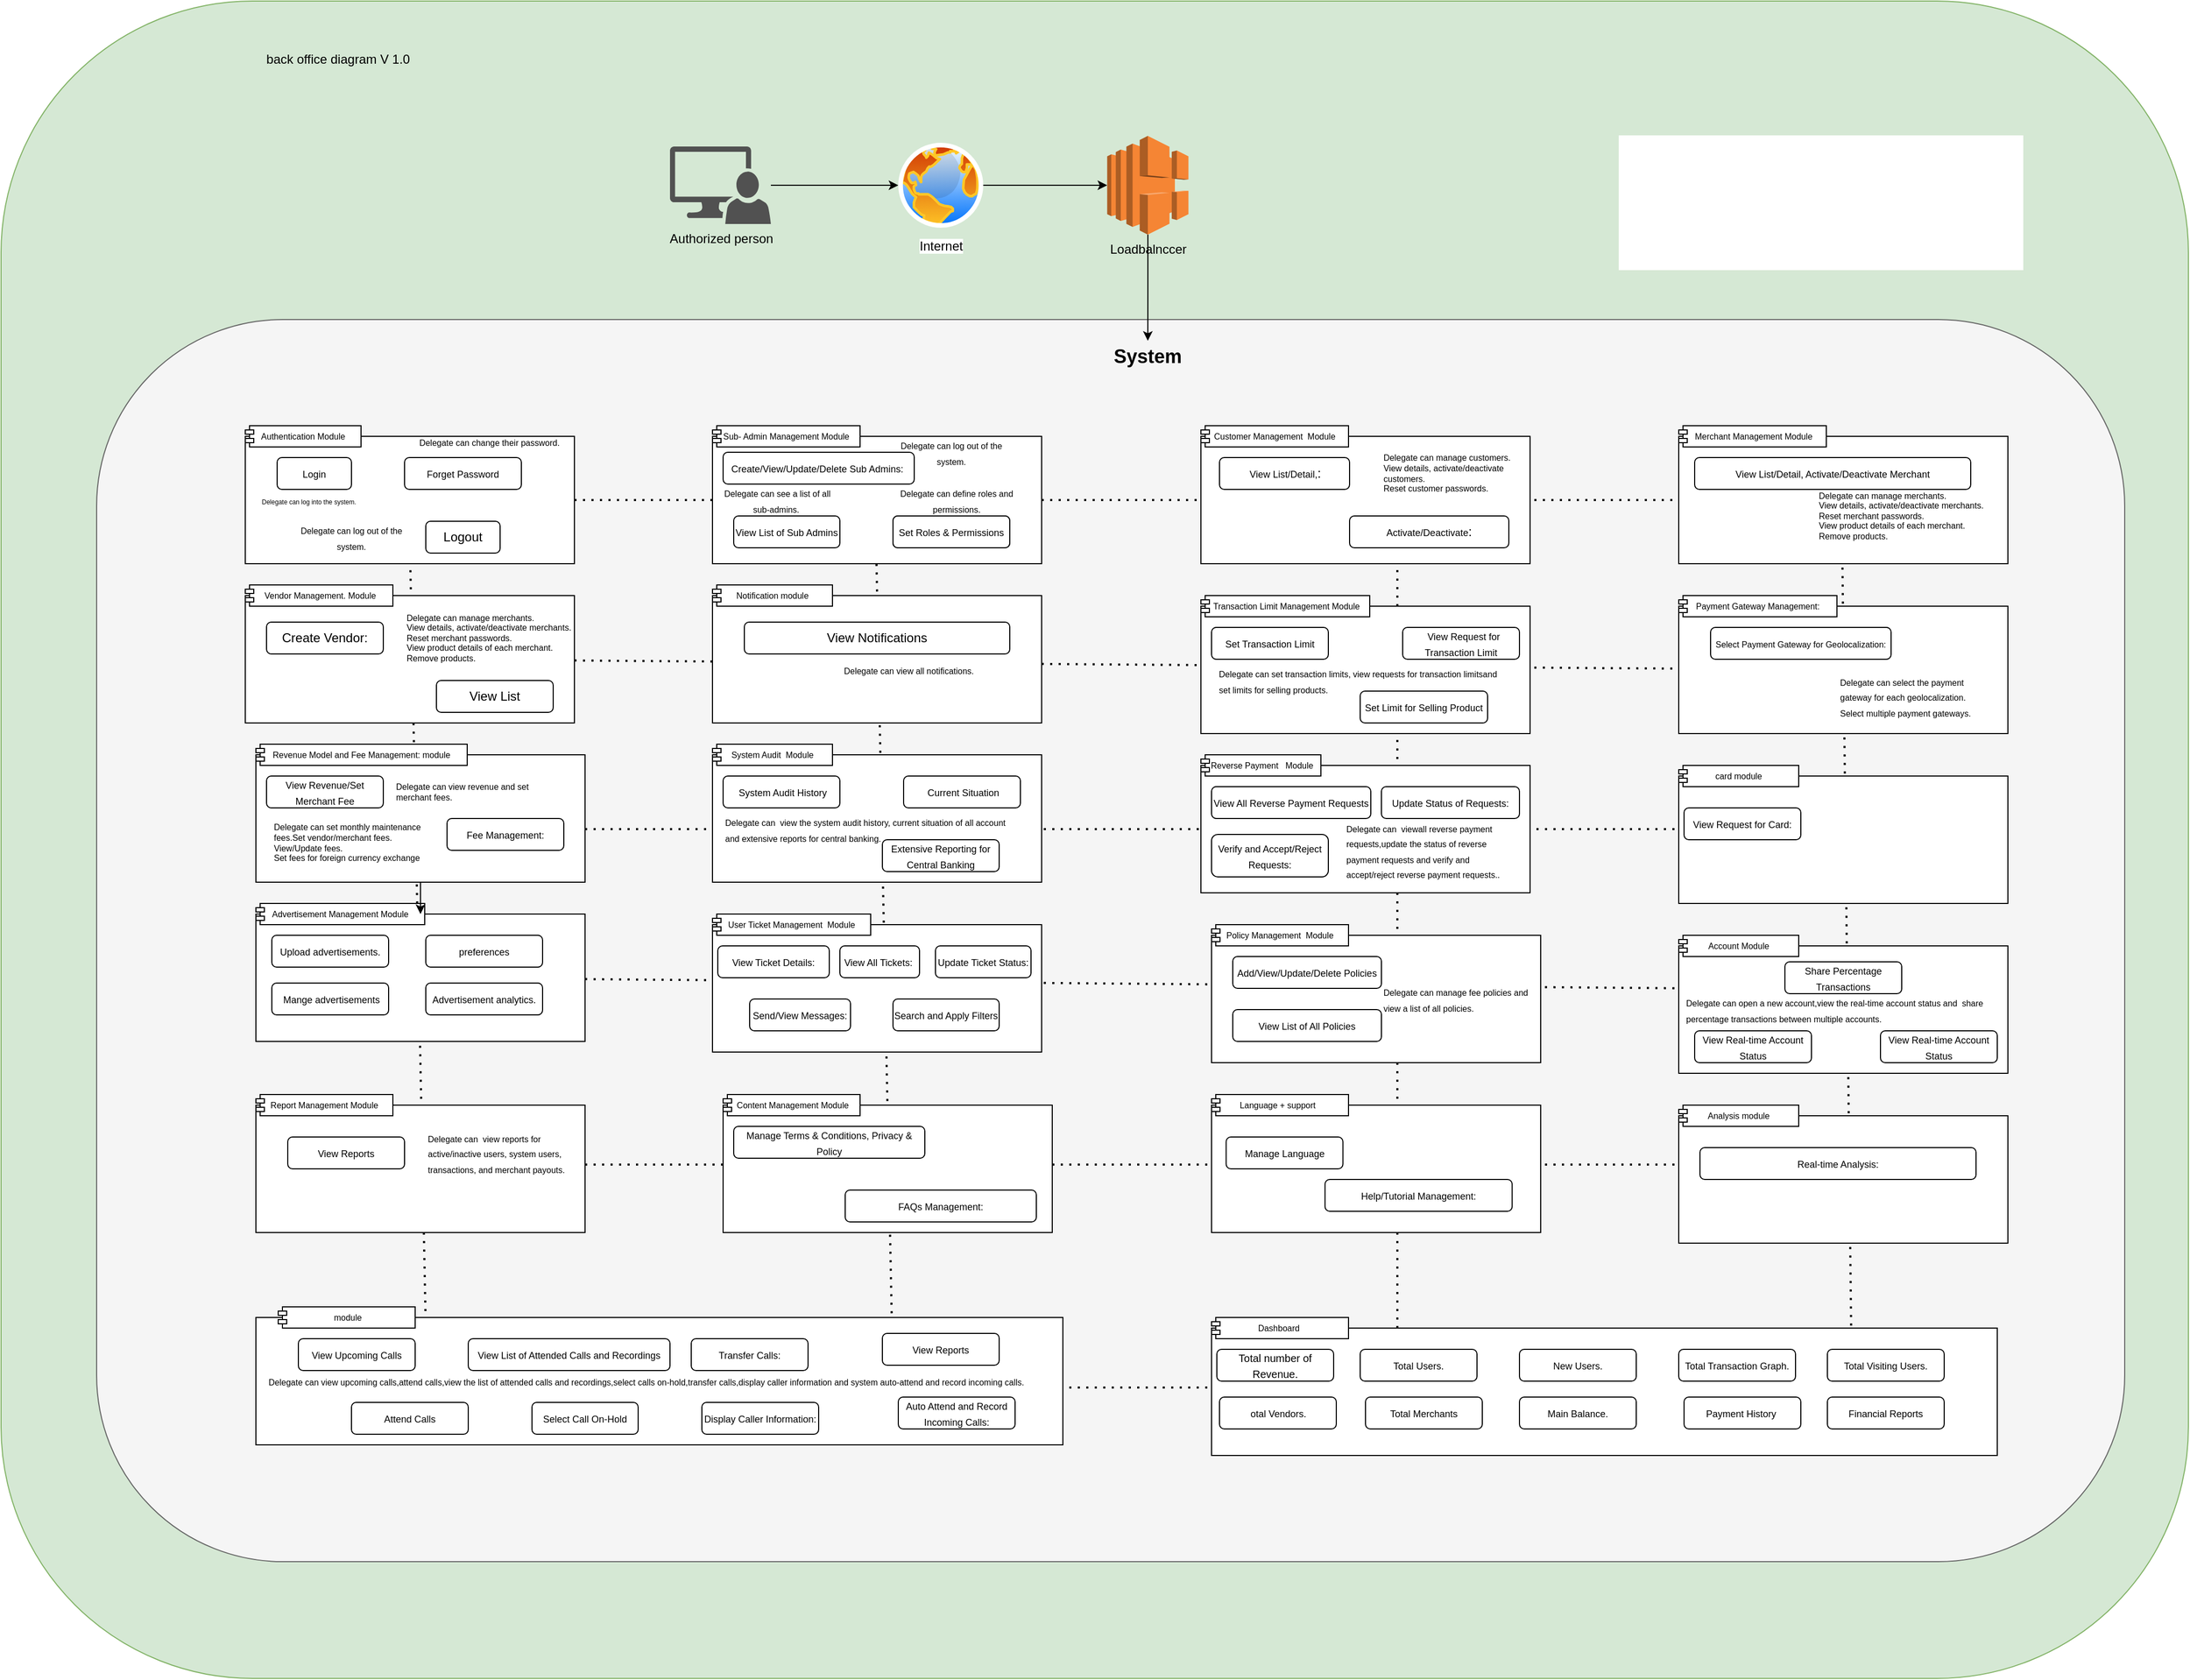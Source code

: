 <mxfile version="22.1.0" type="github">
  <diagram name="Page-1" id="IxKBDn9ICpdm7T-o7WNG">
    <mxGraphModel dx="1592" dy="2080" grid="1" gridSize="10" guides="1" tooltips="1" connect="1" arrows="1" fold="1" page="1" pageScale="1" pageWidth="850" pageHeight="1100" math="0" shadow="0">
      <root>
        <mxCell id="0" />
        <mxCell id="1" parent="0" />
        <mxCell id="j8L632Rrw3CPoIvZLZqo-275" value="&lt;meta charset=&quot;utf-8&quot;&gt;&lt;span style=&quot;color: rgb(63, 67, 80); font-family: Lato; font-size: 15px; font-style: normal; font-variant-ligatures: normal; font-variant-caps: normal; font-weight: 500; letter-spacing: normal; orphans: 2; text-align: left; text-indent: 0px; text-transform: none; widows: 2; word-spacing: 0px; -webkit-text-stroke-width: 0px; background-color: rgba(63, 67, 80, 0.04); text-decoration-thickness: initial; text-decoration-style: initial; text-decoration-color: initial; float: none; display: inline !important;&quot;&gt;back office diagram?&lt;/span&gt;" style="rounded=1;whiteSpace=wrap;html=1;fillColor=#d5e8d4;strokeColor=#82b366;" vertex="1" parent="1">
          <mxGeometry x="10" y="-160" width="2060" height="1580" as="geometry" />
        </mxCell>
        <mxCell id="j8L632Rrw3CPoIvZLZqo-44" value="" style="html=1;dropTarget=0;whiteSpace=wrap;" vertex="1" parent="1">
          <mxGeometry x="180" y="250" width="310" height="120" as="geometry" />
        </mxCell>
        <mxCell id="j8L632Rrw3CPoIvZLZqo-45" value="jberb" style="shape=module;jettyWidth=8;jettyHeight=4;fontSize=8;" vertex="1" parent="j8L632Rrw3CPoIvZLZqo-44">
          <mxGeometry x="1" width="113" height="20" relative="1" as="geometry">
            <mxPoint x="-310" y="-10" as="offset" />
          </mxGeometry>
        </mxCell>
        <mxCell id="j8L632Rrw3CPoIvZLZqo-49" value="" style="rounded=1;whiteSpace=wrap;html=1;fillColor=#f5f5f5;fontColor=#333333;strokeColor=#666666;" vertex="1" parent="1">
          <mxGeometry x="100" y="140" width="1910" height="1170" as="geometry" />
        </mxCell>
        <mxCell id="j8L632Rrw3CPoIvZLZqo-98" value="&lt;font style=&quot;font-size: 18px;&quot;&gt;&lt;b&gt;System&lt;/b&gt;&lt;/font&gt;" style="text;html=1;strokeColor=none;fillColor=none;align=center;verticalAlign=middle;whiteSpace=wrap;rounded=0;" vertex="1" parent="1">
          <mxGeometry x="1060" y="160" width="60" height="30" as="geometry" />
        </mxCell>
        <mxCell id="j8L632Rrw3CPoIvZLZqo-106" value="" style="endArrow=none;dashed=1;html=1;dashPattern=1 3;strokeWidth=2;rounded=0;" edge="1" parent="1" source="j8L632Rrw3CPoIvZLZqo-64" target="j8L632Rrw3CPoIvZLZqo-90">
          <mxGeometry width="50" height="50" relative="1" as="geometry">
            <mxPoint x="1170" y="790" as="sourcePoint" />
            <mxPoint x="1220" y="740" as="targetPoint" />
          </mxGeometry>
        </mxCell>
        <mxCell id="j8L632Rrw3CPoIvZLZqo-108" value="" style="endArrow=none;dashed=1;html=1;dashPattern=1 3;strokeWidth=2;rounded=0;" edge="1" parent="1" source="j8L632Rrw3CPoIvZLZqo-50" target="j8L632Rrw3CPoIvZLZqo-80">
          <mxGeometry width="50" height="50" relative="1" as="geometry">
            <mxPoint x="1170" y="790" as="sourcePoint" />
            <mxPoint x="1220" y="740" as="targetPoint" />
          </mxGeometry>
        </mxCell>
        <mxCell id="j8L632Rrw3CPoIvZLZqo-80" value="" style="html=1;dropTarget=0;whiteSpace=wrap;" vertex="1" parent="1">
          <mxGeometry x="1590" y="250" width="310" height="120" as="geometry" />
        </mxCell>
        <mxCell id="j8L632Rrw3CPoIvZLZqo-81" value=" Merchant Management Module" style="shape=module;jettyWidth=8;jettyHeight=4;fontSize=8;" vertex="1" parent="j8L632Rrw3CPoIvZLZqo-80">
          <mxGeometry x="1" width="139" height="20" relative="1" as="geometry">
            <mxPoint x="-310" y="-10" as="offset" />
          </mxGeometry>
        </mxCell>
        <mxCell id="j8L632Rrw3CPoIvZLZqo-109" value="" style="endArrow=none;dashed=1;html=1;dashPattern=1 3;strokeWidth=2;rounded=0;" edge="1" parent="1">
          <mxGeometry width="50" height="50" relative="1" as="geometry">
            <mxPoint x="410" y="1090" as="sourcePoint" />
            <mxPoint x="395" y="350" as="targetPoint" />
          </mxGeometry>
        </mxCell>
        <mxCell id="j8L632Rrw3CPoIvZLZqo-50" value="" style="html=1;dropTarget=0;whiteSpace=wrap;" vertex="1" parent="1">
          <mxGeometry x="240" y="250" width="310" height="120" as="geometry" />
        </mxCell>
        <mxCell id="j8L632Rrw3CPoIvZLZqo-51" value="Authentication Module" style="shape=module;jettyWidth=8;jettyHeight=4;fontSize=8;fontStyle=0" vertex="1" parent="j8L632Rrw3CPoIvZLZqo-50">
          <mxGeometry x="1" width="109" height="20" relative="1" as="geometry">
            <mxPoint x="-310" y="-10" as="offset" />
          </mxGeometry>
        </mxCell>
        <mxCell id="j8L632Rrw3CPoIvZLZqo-64" value="" style="html=1;dropTarget=0;whiteSpace=wrap;" vertex="1" parent="1">
          <mxGeometry x="240" y="400" width="310" height="120" as="geometry" />
        </mxCell>
        <mxCell id="j8L632Rrw3CPoIvZLZqo-65" value=" Vendor Management. Module" style="shape=module;jettyWidth=8;jettyHeight=4;fontSize=8;" vertex="1" parent="j8L632Rrw3CPoIvZLZqo-64">
          <mxGeometry x="1" width="139" height="20" relative="1" as="geometry">
            <mxPoint x="-310" y="-10" as="offset" />
          </mxGeometry>
        </mxCell>
        <mxCell id="j8L632Rrw3CPoIvZLZqo-68" value="" style="html=1;dropTarget=0;whiteSpace=wrap;" vertex="1" parent="1">
          <mxGeometry x="250" y="700" width="310" height="120" as="geometry" />
        </mxCell>
        <mxCell id="j8L632Rrw3CPoIvZLZqo-69" value="Advertisement Management Module" style="shape=module;jettyWidth=8;jettyHeight=4;fontSize=8;" vertex="1" parent="j8L632Rrw3CPoIvZLZqo-68">
          <mxGeometry x="1" width="159" height="20" relative="1" as="geometry">
            <mxPoint x="-310" y="-10" as="offset" />
          </mxGeometry>
        </mxCell>
        <mxCell id="j8L632Rrw3CPoIvZLZqo-110" value="" style="endArrow=none;dashed=1;html=1;dashPattern=1 3;strokeWidth=2;rounded=0;" edge="1" parent="1">
          <mxGeometry width="50" height="50" relative="1" as="geometry">
            <mxPoint x="560" y="936" as="sourcePoint" />
            <mxPoint x="1600" y="936" as="targetPoint" />
          </mxGeometry>
        </mxCell>
        <mxCell id="j8L632Rrw3CPoIvZLZqo-111" value="" style="endArrow=none;dashed=1;html=1;dashPattern=1 3;strokeWidth=2;rounded=0;" edge="1" parent="1">
          <mxGeometry width="50" height="50" relative="1" as="geometry">
            <mxPoint x="560" y="620" as="sourcePoint" />
            <mxPoint x="1600" y="620" as="targetPoint" />
          </mxGeometry>
        </mxCell>
        <mxCell id="j8L632Rrw3CPoIvZLZqo-112" value="" style="endArrow=none;dashed=1;html=1;dashPattern=1 3;strokeWidth=2;rounded=0;" edge="1" parent="1" source="j8L632Rrw3CPoIvZLZqo-68">
          <mxGeometry width="50" height="50" relative="1" as="geometry">
            <mxPoint x="1110" y="940" as="sourcePoint" />
            <mxPoint x="1600" y="770" as="targetPoint" />
          </mxGeometry>
        </mxCell>
        <mxCell id="j8L632Rrw3CPoIvZLZqo-115" value="" style="endArrow=none;dashed=1;html=1;dashPattern=1 3;strokeWidth=2;rounded=0;exitX=0.484;exitY=0.417;exitDx=0;exitDy=0;exitPerimeter=0;" edge="1" parent="1">
          <mxGeometry width="50" height="50" relative="1" as="geometry">
            <mxPoint x="850.04" y="1140.04" as="sourcePoint" />
            <mxPoint x="834.17" y="355" as="targetPoint" />
          </mxGeometry>
        </mxCell>
        <mxCell id="j8L632Rrw3CPoIvZLZqo-116" value="" style="endArrow=none;dashed=1;html=1;dashPattern=1 3;strokeWidth=2;rounded=0;" edge="1" parent="1">
          <mxGeometry width="50" height="50" relative="1" as="geometry">
            <mxPoint x="1325" y="1090.0" as="sourcePoint" />
            <mxPoint x="1325" y="350" as="targetPoint" />
          </mxGeometry>
        </mxCell>
        <mxCell id="j8L632Rrw3CPoIvZLZqo-117" value="" style="endArrow=none;dashed=1;html=1;dashPattern=1 3;strokeWidth=2;rounded=0;exitX=0.814;exitY=-0.02;exitDx=0;exitDy=0;exitPerimeter=0;" edge="1" parent="1" source="j8L632Rrw3CPoIvZLZqo-130">
          <mxGeometry width="50" height="50" relative="1" as="geometry">
            <mxPoint x="1744.17" y="900" as="sourcePoint" />
            <mxPoint x="1744.17" y="370" as="targetPoint" />
          </mxGeometry>
        </mxCell>
        <mxCell id="j8L632Rrw3CPoIvZLZqo-92" value="" style="html=1;dropTarget=0;whiteSpace=wrap;" vertex="1" parent="1">
          <mxGeometry x="1590" y="570" width="310" height="120" as="geometry" />
        </mxCell>
        <mxCell id="j8L632Rrw3CPoIvZLZqo-93" value="card module" style="shape=module;jettyWidth=8;jettyHeight=4;fontSize=8;" vertex="1" parent="j8L632Rrw3CPoIvZLZqo-92">
          <mxGeometry x="1" width="113" height="20" relative="1" as="geometry">
            <mxPoint x="-310" y="-10" as="offset" />
          </mxGeometry>
        </mxCell>
        <mxCell id="j8L632Rrw3CPoIvZLZqo-90" value="" style="html=1;dropTarget=0;whiteSpace=wrap;" vertex="1" parent="1">
          <mxGeometry x="1590" y="410" width="310" height="120" as="geometry" />
        </mxCell>
        <mxCell id="j8L632Rrw3CPoIvZLZqo-91" value="Payment Gateway Management:" style="shape=module;jettyWidth=8;jettyHeight=4;fontSize=8;" vertex="1" parent="j8L632Rrw3CPoIvZLZqo-90">
          <mxGeometry x="1" width="149" height="20" relative="1" as="geometry">
            <mxPoint x="-310" y="-10" as="offset" />
          </mxGeometry>
        </mxCell>
        <mxCell id="j8L632Rrw3CPoIvZLZqo-94" value="" style="html=1;dropTarget=0;whiteSpace=wrap;" vertex="1" parent="1">
          <mxGeometry x="1590" y="730" width="310" height="120" as="geometry" />
        </mxCell>
        <mxCell id="j8L632Rrw3CPoIvZLZqo-95" value="Account Module" style="shape=module;jettyWidth=8;jettyHeight=4;fontSize=8;" vertex="1" parent="j8L632Rrw3CPoIvZLZqo-94">
          <mxGeometry x="1" width="113" height="20" relative="1" as="geometry">
            <mxPoint x="-310" y="-10" as="offset" />
          </mxGeometry>
        </mxCell>
        <mxCell id="j8L632Rrw3CPoIvZLZqo-96" value="" style="html=1;dropTarget=0;whiteSpace=wrap;" vertex="1" parent="1">
          <mxGeometry x="1590" y="890" width="310" height="120" as="geometry" />
        </mxCell>
        <mxCell id="j8L632Rrw3CPoIvZLZqo-97" value="Analysis module" style="shape=module;jettyWidth=8;jettyHeight=4;fontSize=8;" vertex="1" parent="j8L632Rrw3CPoIvZLZqo-96">
          <mxGeometry x="1" width="113" height="20" relative="1" as="geometry">
            <mxPoint x="-310" y="-10" as="offset" />
          </mxGeometry>
        </mxCell>
        <mxCell id="j8L632Rrw3CPoIvZLZqo-86" value="" style="html=1;dropTarget=0;whiteSpace=wrap;" vertex="1" parent="1">
          <mxGeometry x="1150" y="720" width="310" height="120" as="geometry" />
        </mxCell>
        <mxCell id="j8L632Rrw3CPoIvZLZqo-87" value="Policy Management  Module" style="shape=module;jettyWidth=8;jettyHeight=4;fontSize=8;" vertex="1" parent="j8L632Rrw3CPoIvZLZqo-86">
          <mxGeometry x="1" width="129" height="20" relative="1" as="geometry">
            <mxPoint x="-310" y="-10" as="offset" />
          </mxGeometry>
        </mxCell>
        <mxCell id="j8L632Rrw3CPoIvZLZqo-66" value="" style="html=1;dropTarget=0;whiteSpace=wrap;" vertex="1" parent="1">
          <mxGeometry x="1140" y="560" width="310" height="120" as="geometry" />
        </mxCell>
        <mxCell id="j8L632Rrw3CPoIvZLZqo-67" value=" Reverse Payment   Module" style="shape=module;jettyWidth=8;jettyHeight=4;fontSize=8;" vertex="1" parent="j8L632Rrw3CPoIvZLZqo-66">
          <mxGeometry x="1" width="113" height="20" relative="1" as="geometry">
            <mxPoint x="-310" y="-10" as="offset" />
          </mxGeometry>
        </mxCell>
        <mxCell id="j8L632Rrw3CPoIvZLZqo-82" value="" style="html=1;dropTarget=0;whiteSpace=wrap;" vertex="1" parent="1">
          <mxGeometry x="1140" y="410" width="310" height="120" as="geometry" />
        </mxCell>
        <mxCell id="j8L632Rrw3CPoIvZLZqo-83" value=" Transaction Limit Management Module" style="shape=module;jettyWidth=8;jettyHeight=4;fontSize=8;" vertex="1" parent="j8L632Rrw3CPoIvZLZqo-82">
          <mxGeometry x="1" width="159" height="20" relative="1" as="geometry">
            <mxPoint x="-310" y="-10" as="offset" />
          </mxGeometry>
        </mxCell>
        <mxCell id="j8L632Rrw3CPoIvZLZqo-72" value="" style="html=1;dropTarget=0;whiteSpace=wrap;" vertex="1" parent="1">
          <mxGeometry x="1140" y="250" width="310" height="120" as="geometry" />
        </mxCell>
        <mxCell id="j8L632Rrw3CPoIvZLZqo-73" value="Customer Management  Module" style="shape=module;jettyWidth=8;jettyHeight=4;fontSize=8;" vertex="1" parent="j8L632Rrw3CPoIvZLZqo-72">
          <mxGeometry x="1" width="139" height="20" relative="1" as="geometry">
            <mxPoint x="-310" y="-10" as="offset" />
          </mxGeometry>
        </mxCell>
        <mxCell id="j8L632Rrw3CPoIvZLZqo-74" value="" style="html=1;dropTarget=0;whiteSpace=wrap;" vertex="1" parent="1">
          <mxGeometry x="680" y="400" width="310" height="120" as="geometry" />
        </mxCell>
        <mxCell id="j8L632Rrw3CPoIvZLZqo-75" value="Notification module" style="shape=module;jettyWidth=8;jettyHeight=4;fontSize=8;" vertex="1" parent="j8L632Rrw3CPoIvZLZqo-74">
          <mxGeometry x="1" width="113" height="20" relative="1" as="geometry">
            <mxPoint x="-310" y="-10" as="offset" />
          </mxGeometry>
        </mxCell>
        <mxCell id="j8L632Rrw3CPoIvZLZqo-76" value="" style="html=1;dropTarget=0;whiteSpace=wrap;" vertex="1" parent="1">
          <mxGeometry x="680" y="250" width="310" height="120" as="geometry" />
        </mxCell>
        <mxCell id="j8L632Rrw3CPoIvZLZqo-77" value="Sub- Admin Management Module" style="shape=module;jettyWidth=8;jettyHeight=4;fontSize=8;fontStyle=0" vertex="1" parent="j8L632Rrw3CPoIvZLZqo-76">
          <mxGeometry x="1" width="139" height="20" relative="1" as="geometry">
            <mxPoint x="-310" y="-10" as="offset" />
          </mxGeometry>
        </mxCell>
        <mxCell id="j8L632Rrw3CPoIvZLZqo-60" value="" style="html=1;dropTarget=0;whiteSpace=wrap;" vertex="1" parent="1">
          <mxGeometry x="680" y="550" width="310" height="120" as="geometry" />
        </mxCell>
        <mxCell id="j8L632Rrw3CPoIvZLZqo-61" value="System Audit  Module" style="shape=module;jettyWidth=8;jettyHeight=4;fontSize=8;" vertex="1" parent="j8L632Rrw3CPoIvZLZqo-60">
          <mxGeometry x="1" width="113" height="20" relative="1" as="geometry">
            <mxPoint x="-310" y="-10" as="offset" />
          </mxGeometry>
        </mxCell>
        <mxCell id="j8L632Rrw3CPoIvZLZqo-58" value="" style="html=1;dropTarget=0;whiteSpace=wrap;" vertex="1" parent="1">
          <mxGeometry x="680" y="710" width="310" height="120" as="geometry" />
        </mxCell>
        <mxCell id="j8L632Rrw3CPoIvZLZqo-59" value="User Ticket Management  Module" style="shape=module;jettyWidth=8;jettyHeight=4;fontSize=8;" vertex="1" parent="j8L632Rrw3CPoIvZLZqo-58">
          <mxGeometry x="1" width="149" height="20" relative="1" as="geometry">
            <mxPoint x="-310" y="-10" as="offset" />
          </mxGeometry>
        </mxCell>
        <mxCell id="j8L632Rrw3CPoIvZLZqo-62" value="" style="html=1;dropTarget=0;whiteSpace=wrap;" vertex="1" parent="1">
          <mxGeometry x="690" y="880" width="310" height="120" as="geometry" />
        </mxCell>
        <mxCell id="j8L632Rrw3CPoIvZLZqo-63" value=" Content Management Module" style="shape=module;jettyWidth=8;jettyHeight=4;fontSize=8;" vertex="1" parent="j8L632Rrw3CPoIvZLZqo-62">
          <mxGeometry x="1" width="129" height="20" relative="1" as="geometry">
            <mxPoint x="-310" y="-10" as="offset" />
          </mxGeometry>
        </mxCell>
        <mxCell id="j8L632Rrw3CPoIvZLZqo-123" value="" style="edgeStyle=orthogonalEdgeStyle;rounded=0;orthogonalLoop=1;jettySize=auto;html=1;" edge="1" parent="1" source="j8L632Rrw3CPoIvZLZqo-118" target="j8L632Rrw3CPoIvZLZqo-68">
          <mxGeometry relative="1" as="geometry" />
        </mxCell>
        <mxCell id="j8L632Rrw3CPoIvZLZqo-118" value="" style="html=1;dropTarget=0;whiteSpace=wrap;" vertex="1" parent="1">
          <mxGeometry x="250" y="550" width="310" height="120" as="geometry" />
        </mxCell>
        <mxCell id="j8L632Rrw3CPoIvZLZqo-119" value="Revenue Model and Fee Management: module" style="shape=module;jettyWidth=8;jettyHeight=4;fontSize=8;" vertex="1" parent="j8L632Rrw3CPoIvZLZqo-118">
          <mxGeometry x="1" width="199" height="20" relative="1" as="geometry">
            <mxPoint x="-310" y="-10" as="offset" />
          </mxGeometry>
        </mxCell>
        <mxCell id="j8L632Rrw3CPoIvZLZqo-70" value="" style="html=1;dropTarget=0;whiteSpace=wrap;" vertex="1" parent="1">
          <mxGeometry x="250" y="880" width="310" height="120" as="geometry" />
        </mxCell>
        <mxCell id="j8L632Rrw3CPoIvZLZqo-71" value="Report Management Module" style="shape=module;jettyWidth=8;jettyHeight=4;fontSize=8;" vertex="1" parent="j8L632Rrw3CPoIvZLZqo-70">
          <mxGeometry x="1" width="129" height="20" relative="1" as="geometry">
            <mxPoint x="-310" y="-10" as="offset" />
          </mxGeometry>
        </mxCell>
        <mxCell id="j8L632Rrw3CPoIvZLZqo-88" value="" style="html=1;dropTarget=0;whiteSpace=wrap;" vertex="1" parent="1">
          <mxGeometry x="1150" y="880" width="310" height="120" as="geometry" />
        </mxCell>
        <mxCell id="j8L632Rrw3CPoIvZLZqo-89" value="Language + support  " style="shape=module;jettyWidth=8;jettyHeight=4;fontSize=8;" vertex="1" parent="j8L632Rrw3CPoIvZLZqo-88">
          <mxGeometry x="1" width="129" height="20" relative="1" as="geometry">
            <mxPoint x="-310" y="-10" as="offset" />
          </mxGeometry>
        </mxCell>
        <mxCell id="j8L632Rrw3CPoIvZLZqo-134" value="" style="endArrow=none;dashed=1;html=1;dashPattern=1 3;strokeWidth=2;rounded=0;" edge="1" parent="1">
          <mxGeometry width="50" height="50" relative="1" as="geometry">
            <mxPoint x="560" y="1146" as="sourcePoint" />
            <mxPoint x="1600" y="1146" as="targetPoint" />
          </mxGeometry>
        </mxCell>
        <mxCell id="j8L632Rrw3CPoIvZLZqo-124" value="" style="html=1;dropTarget=0;whiteSpace=wrap;" vertex="1" parent="1">
          <mxGeometry x="250" y="1080" width="760" height="120" as="geometry" />
        </mxCell>
        <mxCell id="j8L632Rrw3CPoIvZLZqo-125" value=" module" style="shape=module;jettyWidth=8;jettyHeight=4;fontSize=8;" vertex="1" parent="j8L632Rrw3CPoIvZLZqo-124">
          <mxGeometry x="1" width="129" height="20" relative="1" as="geometry">
            <mxPoint x="-739" y="-10" as="offset" />
          </mxGeometry>
        </mxCell>
        <mxCell id="j8L632Rrw3CPoIvZLZqo-130" value="" style="html=1;dropTarget=0;whiteSpace=wrap;" vertex="1" parent="1">
          <mxGeometry x="1150" y="1090" width="740" height="120" as="geometry" />
        </mxCell>
        <mxCell id="j8L632Rrw3CPoIvZLZqo-131" value="Dashboard " style="shape=module;jettyWidth=8;jettyHeight=4;fontSize=8;" vertex="1" parent="j8L632Rrw3CPoIvZLZqo-130">
          <mxGeometry x="1" width="129" height="20" relative="1" as="geometry">
            <mxPoint x="-740" y="-10" as="offset" />
          </mxGeometry>
        </mxCell>
        <mxCell id="j8L632Rrw3CPoIvZLZqo-142" value="&lt;font style=&quot;font-size: 9px;&quot;&gt;Login&lt;/font&gt;" style="rounded=1;whiteSpace=wrap;html=1;" vertex="1" parent="1">
          <mxGeometry x="270" y="270" width="70" height="30" as="geometry" />
        </mxCell>
        <mxCell id="j8L632Rrw3CPoIvZLZqo-143" value="Logout" style="rounded=1;whiteSpace=wrap;html=1;" vertex="1" parent="1">
          <mxGeometry x="410" y="330" width="70" height="30" as="geometry" />
        </mxCell>
        <mxCell id="j8L632Rrw3CPoIvZLZqo-144" value="&lt;font style=&quot;font-size: 9px;&quot;&gt;Forget Password&lt;/font&gt;" style="rounded=1;whiteSpace=wrap;html=1;" vertex="1" parent="1">
          <mxGeometry x="390" y="270" width="110" height="30" as="geometry" />
        </mxCell>
        <mxCell id="j8L632Rrw3CPoIvZLZqo-149" value="&lt;font style=&quot;font-size: 6px;&quot;&gt;Delegate&amp;nbsp;can log into the system.&lt;/font&gt;" style="text;html=1;strokeColor=none;fillColor=none;align=center;verticalAlign=middle;whiteSpace=wrap;rounded=0;" vertex="1" parent="1">
          <mxGeometry x="240" y="295" width="120" height="30" as="geometry" />
        </mxCell>
        <mxCell id="j8L632Rrw3CPoIvZLZqo-150" value="&lt;font style=&quot;font-size: 8px;&quot;&gt;Delegate&amp;nbsp;can change their password.&lt;/font&gt;" style="text;html=1;strokeColor=none;fillColor=none;align=center;verticalAlign=middle;whiteSpace=wrap;rounded=0;" vertex="1" parent="1">
          <mxGeometry x="400" y="240" width="140" height="30" as="geometry" />
        </mxCell>
        <mxCell id="j8L632Rrw3CPoIvZLZqo-151" value="&lt;font style=&quot;font-size: 8px;&quot;&gt;Delegate&amp;nbsp;can log out of the system.&lt;/font&gt;" style="text;html=1;strokeColor=none;fillColor=none;align=center;verticalAlign=middle;whiteSpace=wrap;rounded=0;" vertex="1" parent="1">
          <mxGeometry x="280" y="330" width="120" height="30" as="geometry" />
        </mxCell>
        <mxCell id="j8L632Rrw3CPoIvZLZqo-157" value="&lt;font style=&quot;font-size: 9px;&quot;&gt;Create/View/Update/Delete Sub Admins:&amp;nbsp;&lt;/font&gt;" style="rounded=1;whiteSpace=wrap;html=1;" vertex="1" parent="1">
          <mxGeometry x="690" y="265" width="180" height="30" as="geometry" />
        </mxCell>
        <mxCell id="j8L632Rrw3CPoIvZLZqo-158" value="&lt;font style=&quot;font-size: 9px;&quot;&gt;Set Roles &amp;amp; Permissions&lt;/font&gt;" style="rounded=1;whiteSpace=wrap;html=1;" vertex="1" parent="1">
          <mxGeometry x="850" y="325" width="110" height="30" as="geometry" />
        </mxCell>
        <mxCell id="j8L632Rrw3CPoIvZLZqo-161" value="&lt;font style=&quot;font-size: 9px;&quot;&gt;View List of Sub Admins&lt;/font&gt;" style="rounded=1;whiteSpace=wrap;html=1;" vertex="1" parent="1">
          <mxGeometry x="700" y="325" width="100" height="30" as="geometry" />
        </mxCell>
        <mxCell id="j8L632Rrw3CPoIvZLZqo-164" value="&lt;font style=&quot;font-size: 8px;&quot;&gt;Delegate&amp;nbsp;can log out of the system.&lt;/font&gt;" style="text;html=1;strokeColor=none;fillColor=none;align=center;verticalAlign=middle;whiteSpace=wrap;rounded=0;" vertex="1" parent="1">
          <mxGeometry x="845" y="250" width="120" height="30" as="geometry" />
        </mxCell>
        <mxCell id="j8L632Rrw3CPoIvZLZqo-165" value="&lt;font style=&quot;font-size: 8px;&quot;&gt;Delegate&amp;nbsp;can define roles and permissions.&lt;/font&gt;" style="text;html=1;strokeColor=none;fillColor=none;align=center;verticalAlign=middle;whiteSpace=wrap;rounded=0;" vertex="1" parent="1">
          <mxGeometry x="850" y="295" width="120" height="30" as="geometry" />
        </mxCell>
        <mxCell id="j8L632Rrw3CPoIvZLZqo-166" value="&lt;font style=&quot;font-size: 8px;&quot;&gt;&amp;nbsp;Delegate can see a list of all sub-admins.&lt;/font&gt;" style="text;html=1;strokeColor=none;fillColor=none;align=center;verticalAlign=middle;whiteSpace=wrap;rounded=0;" vertex="1" parent="1">
          <mxGeometry x="680" y="295" width="120" height="30" as="geometry" />
        </mxCell>
        <mxCell id="j8L632Rrw3CPoIvZLZqo-167" value="&lt;font style=&quot;font-size: 9px;&quot;&gt;View List/Detail,&lt;/font&gt;:" style="rounded=1;whiteSpace=wrap;html=1;" vertex="1" parent="1">
          <mxGeometry x="1157.5" y="270" width="122.5" height="30" as="geometry" />
        </mxCell>
        <mxCell id="j8L632Rrw3CPoIvZLZqo-168" value="&lt;div style=&quot;font-size: 8px;&quot;&gt;&lt;font style=&quot;font-size: 8px;&quot;&gt;Delegate can manage customers.&lt;/font&gt;&lt;/div&gt;&lt;div style=&quot;font-size: 8px;&quot;&gt;&lt;font style=&quot;font-size: 8px;&quot;&gt;View details, activate/deactivate customers.&lt;/font&gt;&lt;/div&gt;&lt;div style=&quot;font-size: 8px;&quot;&gt;&lt;span style=&quot;background-color: initial;&quot;&gt;&lt;font style=&quot;font-size: 8px;&quot;&gt;Reset customer passwords.&lt;/font&gt;&lt;/span&gt;&lt;/div&gt;" style="text;html=1;strokeColor=none;fillColor=none;align=left;verticalAlign=middle;whiteSpace=wrap;rounded=0;" vertex="1" parent="1">
          <mxGeometry x="1310" y="255" width="130" height="60" as="geometry" />
        </mxCell>
        <mxCell id="j8L632Rrw3CPoIvZLZqo-171" value="&lt;font style=&quot;font-size: 9px;&quot;&gt;Verify and Accept/Reject Requests:&lt;/font&gt;" style="rounded=1;whiteSpace=wrap;html=1;" vertex="1" parent="1">
          <mxGeometry x="1150" y="625" width="110" height="40" as="geometry" />
        </mxCell>
        <mxCell id="j8L632Rrw3CPoIvZLZqo-172" value="View List" style="rounded=1;whiteSpace=wrap;html=1;" vertex="1" parent="1">
          <mxGeometry x="420" y="480" width="110" height="30" as="geometry" />
        </mxCell>
        <mxCell id="j8L632Rrw3CPoIvZLZqo-173" value="&lt;font style=&quot;font-size: 9px;&quot;&gt;Extensive Reporting for Central Banking&lt;/font&gt;" style="rounded=1;whiteSpace=wrap;html=1;" vertex="1" parent="1">
          <mxGeometry x="840" y="630" width="110" height="30" as="geometry" />
        </mxCell>
        <mxCell id="j8L632Rrw3CPoIvZLZqo-175" value="&lt;font style=&quot;font-size: 9px;&quot;&gt;&amp;nbsp; View Request for Transaction Limit&lt;/font&gt;" style="rounded=1;whiteSpace=wrap;html=1;" vertex="1" parent="1">
          <mxGeometry x="1330" y="430" width="110" height="30" as="geometry" />
        </mxCell>
        <mxCell id="j8L632Rrw3CPoIvZLZqo-176" value="&lt;font style=&quot;font-size: 8px;&quot;&gt;Select Payment Gateway for Geolocalization:&lt;/font&gt;" style="rounded=1;whiteSpace=wrap;html=1;" vertex="1" parent="1">
          <mxGeometry x="1620" y="430" width="170" height="30" as="geometry" />
        </mxCell>
        <mxCell id="j8L632Rrw3CPoIvZLZqo-177" value="&lt;font style=&quot;font-size: 9px;&quot;&gt;View List/Detail, Activate/Deactivate Merchant&lt;/font&gt;" style="rounded=1;whiteSpace=wrap;html=1;" vertex="1" parent="1">
          <mxGeometry x="1605" y="270" width="260" height="30" as="geometry" />
        </mxCell>
        <mxCell id="j8L632Rrw3CPoIvZLZqo-181" value="&lt;font style=&quot;font-size: 9px;&quot;&gt;Set Roles &amp;amp; Permissions&lt;/font&gt;" style="rounded=1;whiteSpace=wrap;html=1;" vertex="1" parent="1">
          <mxGeometry x="850" y="325" width="110" height="30" as="geometry" />
        </mxCell>
        <mxCell id="j8L632Rrw3CPoIvZLZqo-182" value="&lt;font style=&quot;font-size: 9px;&quot;&gt;Manage Terms &amp;amp; Conditions, Privacy &amp;amp; Policy&lt;/font&gt;" style="rounded=1;whiteSpace=wrap;html=1;" vertex="1" parent="1">
          <mxGeometry x="700" y="900" width="180" height="30" as="geometry" />
        </mxCell>
        <mxCell id="j8L632Rrw3CPoIvZLZqo-183" value="&lt;font style=&quot;font-size: 9px;&quot;&gt;View Reports&lt;/font&gt;" style="rounded=1;whiteSpace=wrap;html=1;" vertex="1" parent="1">
          <mxGeometry x="280" y="910" width="110" height="30" as="geometry" />
        </mxCell>
        <mxCell id="j8L632Rrw3CPoIvZLZqo-184" value="&lt;font style=&quot;font-size: 9px;&quot;&gt;Upload advertisements.&lt;/font&gt;" style="rounded=1;whiteSpace=wrap;html=1;" vertex="1" parent="1">
          <mxGeometry x="265" y="720" width="110" height="30" as="geometry" />
        </mxCell>
        <mxCell id="j8L632Rrw3CPoIvZLZqo-185" value="&lt;font style=&quot;font-size: 9px;&quot;&gt;View Ticket Details:&lt;/font&gt;" style="rounded=1;whiteSpace=wrap;html=1;" vertex="1" parent="1">
          <mxGeometry x="685" y="730" width="105" height="30" as="geometry" />
        </mxCell>
        <mxCell id="j8L632Rrw3CPoIvZLZqo-186" value="&lt;font style=&quot;font-size: 9px;&quot;&gt;View Revenue/Set Merchant Fee&lt;/font&gt;" style="rounded=1;whiteSpace=wrap;html=1;" vertex="1" parent="1">
          <mxGeometry x="260" y="570" width="110" height="30" as="geometry" />
        </mxCell>
        <mxCell id="j8L632Rrw3CPoIvZLZqo-201" value="&lt;font style=&quot;font-size: 9px;&quot;&gt;Real-time Analysis:&lt;/font&gt;" style="rounded=1;whiteSpace=wrap;html=1;" vertex="1" parent="1">
          <mxGeometry x="1610" y="920" width="260" height="30" as="geometry" />
        </mxCell>
        <mxCell id="j8L632Rrw3CPoIvZLZqo-202" value="&lt;font style=&quot;font-size: 9px;&quot;&gt;Manage Language&lt;/font&gt;" style="rounded=1;whiteSpace=wrap;html=1;" vertex="1" parent="1">
          <mxGeometry x="1163.75" y="910" width="110" height="30" as="geometry" />
        </mxCell>
        <mxCell id="j8L632Rrw3CPoIvZLZqo-208" value="&lt;font style=&quot;font-size: 9px;&quot;&gt;Total Visiting Users.&lt;/font&gt;" style="rounded=1;whiteSpace=wrap;html=1;" vertex="1" parent="1">
          <mxGeometry x="1730" y="1110" width="110" height="30" as="geometry" />
        </mxCell>
        <mxCell id="j8L632Rrw3CPoIvZLZqo-209" value="&lt;div style=&quot;font-size: 8px;&quot;&gt;&lt;div&gt;Delegate can manage merchants.&lt;/div&gt;&lt;div&gt;View details, activate/deactivate merchants.&lt;/div&gt;&lt;div&gt;Reset merchant passwords.&lt;/div&gt;&lt;div&gt;View product details of each merchant.&lt;/div&gt;&lt;div&gt;Remove products.&lt;/div&gt;&lt;/div&gt;" style="text;html=1;strokeColor=none;fillColor=none;align=left;verticalAlign=middle;whiteSpace=wrap;rounded=0;" vertex="1" parent="1">
          <mxGeometry x="1720" y="295" width="160" height="60" as="geometry" />
        </mxCell>
        <mxCell id="j8L632Rrw3CPoIvZLZqo-211" value="Create Vendor:" style="rounded=1;whiteSpace=wrap;html=1;" vertex="1" parent="1">
          <mxGeometry x="260" y="425" width="110" height="30" as="geometry" />
        </mxCell>
        <mxCell id="j8L632Rrw3CPoIvZLZqo-213" value="&lt;font style=&quot;font-size: 9px;&quot;&gt;Activate/Deactivate&lt;/font&gt;:" style="rounded=1;whiteSpace=wrap;html=1;" vertex="1" parent="1">
          <mxGeometry x="1280" y="325" width="150" height="30" as="geometry" />
        </mxCell>
        <mxCell id="j8L632Rrw3CPoIvZLZqo-214" value="&lt;div style=&quot;font-size: 8px;&quot;&gt;&lt;div style=&quot;&quot;&gt;&lt;div style=&quot;border-color: var(--border-color);&quot;&gt;Delegate can manage merchants.&lt;/div&gt;&lt;div style=&quot;border-color: var(--border-color);&quot;&gt;View details, activate/deactivate merchants.&lt;/div&gt;&lt;div style=&quot;border-color: var(--border-color);&quot;&gt;Reset merchant passwords.&lt;/div&gt;&lt;div style=&quot;border-color: var(--border-color);&quot;&gt;View product details of each merchant.&lt;/div&gt;&lt;div style=&quot;border-color: var(--border-color);&quot;&gt;Remove products.&lt;/div&gt;&lt;/div&gt;&lt;/div&gt;" style="text;html=1;strokeColor=none;fillColor=none;align=left;verticalAlign=middle;whiteSpace=wrap;rounded=0;" vertex="1" parent="1">
          <mxGeometry x="390" y="410" width="160" height="60" as="geometry" />
        </mxCell>
        <mxCell id="j8L632Rrw3CPoIvZLZqo-216" value="View Notifications" style="rounded=1;whiteSpace=wrap;html=1;" vertex="1" parent="1">
          <mxGeometry x="710" y="425" width="250" height="30" as="geometry" />
        </mxCell>
        <mxCell id="j8L632Rrw3CPoIvZLZqo-217" value="&lt;font style=&quot;font-size: 8px;&quot;&gt;Delegate can view all notifications.&lt;/font&gt;" style="text;html=1;strokeColor=none;fillColor=none;align=center;verticalAlign=middle;whiteSpace=wrap;rounded=0;" vertex="1" parent="1">
          <mxGeometry x="780" y="455" width="170" height="30" as="geometry" />
        </mxCell>
        <mxCell id="j8L632Rrw3CPoIvZLZqo-218" value="&lt;font style=&quot;font-size: 9px;&quot;&gt;Set Limit for Selling Product&lt;/font&gt;" style="rounded=1;whiteSpace=wrap;html=1;" vertex="1" parent="1">
          <mxGeometry x="1290" y="490" width="120" height="30" as="geometry" />
        </mxCell>
        <mxCell id="j8L632Rrw3CPoIvZLZqo-219" value="&lt;font style=&quot;font-size: 9px;&quot;&gt;Set Transaction Limit&lt;/font&gt;" style="rounded=1;whiteSpace=wrap;html=1;" vertex="1" parent="1">
          <mxGeometry x="1150" y="430" width="110" height="30" as="geometry" />
        </mxCell>
        <mxCell id="j8L632Rrw3CPoIvZLZqo-220" value="&lt;div style=&quot;font-size: 8px;&quot;&gt;&lt;/div&gt;&lt;font style=&quot;font-size: 8px;&quot;&gt;Delegate can set transaction limits, view requests for transaction limitsand set limits for selling products.&lt;/font&gt;" style="text;html=1;strokeColor=none;fillColor=none;align=left;verticalAlign=middle;whiteSpace=wrap;rounded=0;" vertex="1" parent="1">
          <mxGeometry x="1155" y="450" width="270" height="60" as="geometry" />
        </mxCell>
        <mxCell id="j8L632Rrw3CPoIvZLZqo-221" value="&lt;div style=&quot;font-size: 8px;&quot;&gt;&lt;/div&gt;&lt;font style=&quot;font-size: 8px;&quot;&gt;Delegate&amp;nbsp;can select the payment gateway for each geolocalization. Select multiple payment gateways.&lt;/font&gt;" style="text;html=1;strokeColor=none;fillColor=none;align=left;verticalAlign=middle;whiteSpace=wrap;rounded=0;" vertex="1" parent="1">
          <mxGeometry x="1740" y="465" width="140" height="60" as="geometry" />
        </mxCell>
        <mxCell id="j8L632Rrw3CPoIvZLZqo-222" value="&lt;font style=&quot;font-size: 9px;&quot;&gt;&amp;nbsp;System Audit History&lt;/font&gt;" style="rounded=1;whiteSpace=wrap;html=1;" vertex="1" parent="1">
          <mxGeometry x="690" y="570" width="110" height="30" as="geometry" />
        </mxCell>
        <mxCell id="j8L632Rrw3CPoIvZLZqo-223" value="&lt;font style=&quot;font-size: 9px;&quot;&gt;&amp;nbsp;Current Situation&lt;/font&gt;" style="rounded=1;whiteSpace=wrap;html=1;" vertex="1" parent="1">
          <mxGeometry x="860" y="570" width="110" height="30" as="geometry" />
        </mxCell>
        <mxCell id="j8L632Rrw3CPoIvZLZqo-225" value="&lt;div style=&quot;font-size: 8px;&quot;&gt;&lt;/div&gt;&lt;font style=&quot;font-size: 8px;&quot;&gt;Delegate can&amp;nbsp;&amp;nbsp;view the system audit history,&amp;nbsp;current situation of all account and&amp;nbsp;extensive reports for central banking.&lt;/font&gt;" style="text;html=1;strokeColor=none;fillColor=none;align=left;verticalAlign=middle;whiteSpace=wrap;rounded=0;" vertex="1" parent="1">
          <mxGeometry x="690" y="590" width="270" height="60" as="geometry" />
        </mxCell>
        <mxCell id="j8L632Rrw3CPoIvZLZqo-227" value="&lt;font style=&quot;font-size: 9px;&quot;&gt;View All Reverse Payment Requests&lt;/font&gt;" style="rounded=1;whiteSpace=wrap;html=1;" vertex="1" parent="1">
          <mxGeometry x="1150" y="580" width="150" height="30" as="geometry" />
        </mxCell>
        <mxCell id="j8L632Rrw3CPoIvZLZqo-228" value="&lt;font style=&quot;font-size: 9px;&quot;&gt;Update Status of Requests:&lt;/font&gt;" style="rounded=1;whiteSpace=wrap;html=1;" vertex="1" parent="1">
          <mxGeometry x="1310" y="580" width="130" height="30" as="geometry" />
        </mxCell>
        <mxCell id="j8L632Rrw3CPoIvZLZqo-229" value="&lt;div style=&quot;font-size: 8px;&quot;&gt;&lt;/div&gt;&lt;font style=&quot;font-size: 8px;&quot;&gt;Delegate can&amp;nbsp;&amp;nbsp;viewall reverse payment requests,update the status of reverse payment requests and verify and accept/reject reverse payment requests..&lt;/font&gt;" style="text;html=1;strokeColor=none;fillColor=none;align=left;verticalAlign=middle;whiteSpace=wrap;rounded=0;" vertex="1" parent="1">
          <mxGeometry x="1275" y="610" width="150" height="60" as="geometry" />
        </mxCell>
        <mxCell id="j8L632Rrw3CPoIvZLZqo-230" value="&lt;div style=&quot;font-size: 8px;&quot;&gt;&lt;div style=&quot;&quot;&gt;&lt;div style=&quot;border-color: var(--border-color);&quot;&gt;Delegate can&amp;nbsp;&lt;span style=&quot;background-color: initial; font-size: 8px;&quot;&gt;view revenue and set merchant fees.&lt;/span&gt;&lt;/div&gt;&lt;/div&gt;&lt;/div&gt;" style="text;html=1;strokeColor=none;fillColor=none;align=left;verticalAlign=middle;whiteSpace=wrap;rounded=0;" vertex="1" parent="1">
          <mxGeometry x="380" y="567.5" width="160" height="35" as="geometry" />
        </mxCell>
        <mxCell id="j8L632Rrw3CPoIvZLZqo-231" value="&lt;font style=&quot;font-size: 9px;&quot;&gt;Fee Management:&lt;/font&gt;" style="rounded=1;whiteSpace=wrap;html=1;" vertex="1" parent="1">
          <mxGeometry x="430" y="610" width="110" height="30" as="geometry" />
        </mxCell>
        <mxCell id="j8L632Rrw3CPoIvZLZqo-232" value="&lt;div style=&quot;font-size: 8px;&quot;&gt;&lt;div style=&quot;&quot;&gt;&lt;div style=&quot;border-color: var(--border-color);&quot;&gt;&lt;div style=&quot;border-color: var(--border-color);&quot;&gt;Delegate can set monthly maintenance fees.&lt;span style=&quot;background-color: initial;&quot;&gt;Set vendor/merchant fees.&lt;/span&gt;&lt;/div&gt;&lt;div style=&quot;border-color: var(--border-color);&quot;&gt;View/Update fees.&lt;/div&gt;&lt;div style=&quot;border-color: var(--border-color);&quot;&gt;Set fees for foreign currency exchange&lt;/div&gt;&lt;/div&gt;&lt;/div&gt;&lt;/div&gt;" style="text;html=1;strokeColor=none;fillColor=none;align=left;verticalAlign=middle;whiteSpace=wrap;rounded=0;" vertex="1" parent="1">
          <mxGeometry x="265" y="615" width="160" height="35" as="geometry" />
        </mxCell>
        <mxCell id="j8L632Rrw3CPoIvZLZqo-233" value="&lt;font style=&quot;font-size: 9px;&quot;&gt;View All Tickets:&amp;nbsp;&lt;/font&gt;" style="rounded=1;whiteSpace=wrap;html=1;" vertex="1" parent="1">
          <mxGeometry x="800" y="730" width="75" height="30" as="geometry" />
        </mxCell>
        <mxCell id="j8L632Rrw3CPoIvZLZqo-234" value="&lt;font style=&quot;font-size: 9px;&quot;&gt;Search and Apply Filters&lt;/font&gt;" style="rounded=1;whiteSpace=wrap;html=1;" vertex="1" parent="1">
          <mxGeometry x="850" y="780" width="100" height="30" as="geometry" />
        </mxCell>
        <mxCell id="j8L632Rrw3CPoIvZLZqo-235" value="&lt;font style=&quot;font-size: 9px;&quot;&gt;Update Ticket Status:&lt;/font&gt;" style="rounded=1;whiteSpace=wrap;html=1;" vertex="1" parent="1">
          <mxGeometry x="890" y="730" width="90" height="30" as="geometry" />
        </mxCell>
        <mxCell id="j8L632Rrw3CPoIvZLZqo-236" value="&lt;font style=&quot;font-size: 9px;&quot;&gt;Send/View Messages:&lt;/font&gt;" style="rounded=1;whiteSpace=wrap;html=1;" vertex="1" parent="1">
          <mxGeometry x="715" y="780" width="95" height="30" as="geometry" />
        </mxCell>
        <mxCell id="j8L632Rrw3CPoIvZLZqo-237" value="&lt;font style=&quot;font-size: 9px;&quot;&gt;Add/View/Update/Delete Policies&lt;/font&gt;" style="rounded=1;whiteSpace=wrap;html=1;" vertex="1" parent="1">
          <mxGeometry x="1170" y="740" width="140" height="30" as="geometry" />
        </mxCell>
        <mxCell id="j8L632Rrw3CPoIvZLZqo-238" value="&lt;font style=&quot;font-size: 9px;&quot;&gt;View List of All Policies&lt;/font&gt;" style="rounded=1;whiteSpace=wrap;html=1;" vertex="1" parent="1">
          <mxGeometry x="1170" y="790" width="140" height="30" as="geometry" />
        </mxCell>
        <mxCell id="j8L632Rrw3CPoIvZLZqo-239" value="&lt;div style=&quot;font-size: 8px;&quot;&gt;&lt;/div&gt;&lt;font style=&quot;font-size: 8px;&quot;&gt;Delegate can manage fee policies and view a list of all policies.&lt;/font&gt;" style="text;html=1;strokeColor=none;fillColor=none;align=left;verticalAlign=middle;whiteSpace=wrap;rounded=0;" vertex="1" parent="1">
          <mxGeometry x="1310" y="750" width="150" height="60" as="geometry" />
        </mxCell>
        <mxCell id="j8L632Rrw3CPoIvZLZqo-240" value="&lt;font style=&quot;font-size: 9px;&quot;&gt;View Real-time Account Status&lt;/font&gt;" style="rounded=1;whiteSpace=wrap;html=1;" vertex="1" parent="1">
          <mxGeometry x="1605" y="810" width="110" height="30" as="geometry" />
        </mxCell>
        <mxCell id="j8L632Rrw3CPoIvZLZqo-241" value="&lt;font style=&quot;font-size: 9px;&quot;&gt;View Real-time Account Status&lt;/font&gt;" style="rounded=1;whiteSpace=wrap;html=1;" vertex="1" parent="1">
          <mxGeometry x="1780" y="810" width="110" height="30" as="geometry" />
        </mxCell>
        <mxCell id="j8L632Rrw3CPoIvZLZqo-242" value="&lt;font style=&quot;font-size: 9px;&quot;&gt;Share Percentage Transactions&lt;/font&gt;" style="rounded=1;whiteSpace=wrap;html=1;" vertex="1" parent="1">
          <mxGeometry x="1690" y="745" width="110" height="30" as="geometry" />
        </mxCell>
        <mxCell id="j8L632Rrw3CPoIvZLZqo-243" value="&lt;div style=&quot;font-size: 8px;&quot;&gt;&lt;/div&gt;&lt;font style=&quot;font-size: 8px;&quot;&gt;Delegate can open a new account,view the real-time account status and&amp;nbsp; share percentage transactions between multiple accounts.&lt;/font&gt;" style="text;html=1;strokeColor=none;fillColor=none;align=left;verticalAlign=middle;whiteSpace=wrap;rounded=0;" vertex="1" parent="1">
          <mxGeometry x="1595" y="760" width="300" height="60" as="geometry" />
        </mxCell>
        <mxCell id="j8L632Rrw3CPoIvZLZqo-244" value="&lt;div style=&quot;font-size: 8px;&quot;&gt;&lt;/div&gt;&lt;font style=&quot;font-size: 8px;&quot;&gt;Delegate can &amp;nbsp;view reports for active/inactive users, system users, transactions, and merchant payouts.&lt;/font&gt;" style="text;html=1;strokeColor=none;fillColor=none;align=left;verticalAlign=middle;whiteSpace=wrap;rounded=0;" vertex="1" parent="1">
          <mxGeometry x="410" y="895" width="150" height="60" as="geometry" />
        </mxCell>
        <mxCell id="j8L632Rrw3CPoIvZLZqo-245" value="&lt;font style=&quot;font-size: 9px;&quot;&gt;FAQs Management:&lt;/font&gt;" style="rounded=1;whiteSpace=wrap;html=1;" vertex="1" parent="1">
          <mxGeometry x="805" y="960" width="180" height="30" as="geometry" />
        </mxCell>
        <mxCell id="j8L632Rrw3CPoIvZLZqo-247" value="&lt;font style=&quot;font-size: 9px;&quot;&gt;Help/Tutorial Management:&lt;/font&gt;" style="rounded=1;whiteSpace=wrap;html=1;" vertex="1" parent="1">
          <mxGeometry x="1256.87" y="950" width="176.25" height="30" as="geometry" />
        </mxCell>
        <mxCell id="j8L632Rrw3CPoIvZLZqo-248" value="&lt;font style=&quot;font-size: 9px;&quot;&gt;View Request for Card:&lt;/font&gt;" style="rounded=1;whiteSpace=wrap;html=1;" vertex="1" parent="1">
          <mxGeometry x="1595" y="600" width="110" height="30" as="geometry" />
        </mxCell>
        <mxCell id="j8L632Rrw3CPoIvZLZqo-249" value="&lt;font style=&quot;font-size: 9px;&quot;&gt;preferences&lt;/font&gt;" style="rounded=1;whiteSpace=wrap;html=1;" vertex="1" parent="1">
          <mxGeometry x="410" y="720" width="110" height="30" as="geometry" />
        </mxCell>
        <mxCell id="j8L632Rrw3CPoIvZLZqo-250" value="&lt;font style=&quot;font-size: 9px;&quot;&gt;&amp;nbsp;Mange advertisements&lt;/font&gt;" style="rounded=1;whiteSpace=wrap;html=1;" vertex="1" parent="1">
          <mxGeometry x="265" y="765" width="110" height="30" as="geometry" />
        </mxCell>
        <mxCell id="j8L632Rrw3CPoIvZLZqo-251" value="&lt;font style=&quot;font-size: 9px;&quot;&gt;Advertisement analytics.&lt;/font&gt;" style="rounded=1;whiteSpace=wrap;html=1;" vertex="1" parent="1">
          <mxGeometry x="410" y="765" width="110" height="30" as="geometry" />
        </mxCell>
        <mxCell id="j8L632Rrw3CPoIvZLZqo-252" value="&lt;font style=&quot;font-size: 9px;&quot;&gt;View Upcoming Calls&lt;/font&gt;" style="rounded=1;whiteSpace=wrap;html=1;" vertex="1" parent="1">
          <mxGeometry x="290" y="1100" width="110" height="30" as="geometry" />
        </mxCell>
        <mxCell id="j8L632Rrw3CPoIvZLZqo-253" value="&lt;font style=&quot;font-size: 9px;&quot;&gt;Select Call On-Hold&lt;/font&gt;" style="rounded=1;whiteSpace=wrap;html=1;" vertex="1" parent="1">
          <mxGeometry x="510" y="1160" width="100" height="30" as="geometry" />
        </mxCell>
        <mxCell id="j8L632Rrw3CPoIvZLZqo-254" value="&lt;font style=&quot;font-size: 9px;&quot;&gt;View List of Attended Calls and Recordings&lt;/font&gt;" style="rounded=1;whiteSpace=wrap;html=1;" vertex="1" parent="1">
          <mxGeometry x="450" y="1100" width="190" height="30" as="geometry" />
        </mxCell>
        <mxCell id="j8L632Rrw3CPoIvZLZqo-255" value="&lt;font style=&quot;font-size: 9px;&quot;&gt;Attend Calls&lt;/font&gt;" style="rounded=1;whiteSpace=wrap;html=1;" vertex="1" parent="1">
          <mxGeometry x="340" y="1160" width="110" height="30" as="geometry" />
        </mxCell>
        <mxCell id="j8L632Rrw3CPoIvZLZqo-257" value="&lt;font style=&quot;font-size: 9px;&quot;&gt;Transfer Calls:&lt;/font&gt;" style="rounded=1;whiteSpace=wrap;html=1;" vertex="1" parent="1">
          <mxGeometry x="660" y="1100" width="110" height="30" as="geometry" />
        </mxCell>
        <mxCell id="j8L632Rrw3CPoIvZLZqo-258" value="&lt;font style=&quot;font-size: 9px;&quot;&gt;Display Caller Information:&lt;/font&gt;" style="rounded=1;whiteSpace=wrap;html=1;" vertex="1" parent="1">
          <mxGeometry x="670" y="1160" width="110" height="30" as="geometry" />
        </mxCell>
        <mxCell id="j8L632Rrw3CPoIvZLZqo-259" value="&lt;font style=&quot;font-size: 9px;&quot;&gt;View Reports&lt;/font&gt;" style="rounded=1;whiteSpace=wrap;html=1;" vertex="1" parent="1">
          <mxGeometry x="840" y="1095" width="110" height="30" as="geometry" />
        </mxCell>
        <mxCell id="j8L632Rrw3CPoIvZLZqo-260" value="&lt;font style=&quot;font-size: 9px;&quot;&gt;Auto Attend and Record Incoming Calls:&lt;/font&gt;" style="rounded=1;whiteSpace=wrap;html=1;" vertex="1" parent="1">
          <mxGeometry x="855" y="1155" width="110" height="30" as="geometry" />
        </mxCell>
        <mxCell id="j8L632Rrw3CPoIvZLZqo-263" value="&lt;div style=&quot;font-size: 8px;&quot;&gt;&lt;/div&gt;&lt;font style=&quot;font-size: 8px;&quot;&gt;Delegate can view upcoming calls,attend calls,view the list of attended calls and recordings,select calls on-hold,transfer calls,display caller information and system auto-attend and record incoming calls.&lt;/font&gt;" style="text;html=1;strokeColor=none;fillColor=none;align=left;verticalAlign=middle;whiteSpace=wrap;rounded=0;" vertex="1" parent="1">
          <mxGeometry x="260" y="1125" width="720" height="30" as="geometry" />
        </mxCell>
        <mxCell id="j8L632Rrw3CPoIvZLZqo-264" value="&lt;div&gt;&lt;font size=&quot;1&quot;&gt;Total number of Revenue.&lt;/font&gt;&lt;/div&gt;" style="rounded=1;whiteSpace=wrap;html=1;" vertex="1" parent="1">
          <mxGeometry x="1155" y="1110" width="110" height="30" as="geometry" />
        </mxCell>
        <mxCell id="j8L632Rrw3CPoIvZLZqo-265" value="&lt;font style=&quot;font-size: 9px;&quot;&gt;otal Vendors.&lt;/font&gt;" style="rounded=1;whiteSpace=wrap;html=1;" vertex="1" parent="1">
          <mxGeometry x="1157.5" y="1155" width="110" height="30" as="geometry" />
        </mxCell>
        <mxCell id="j8L632Rrw3CPoIvZLZqo-266" value="&lt;font style=&quot;font-size: 9px;&quot;&gt;Total Users.&lt;/font&gt;" style="rounded=1;whiteSpace=wrap;html=1;" vertex="1" parent="1">
          <mxGeometry x="1290" y="1110" width="110" height="30" as="geometry" />
        </mxCell>
        <mxCell id="j8L632Rrw3CPoIvZLZqo-267" value="&lt;font style=&quot;font-size: 9px;&quot;&gt;New Users.&lt;/font&gt;" style="rounded=1;whiteSpace=wrap;html=1;" vertex="1" parent="1">
          <mxGeometry x="1440" y="1110" width="110" height="30" as="geometry" />
        </mxCell>
        <mxCell id="j8L632Rrw3CPoIvZLZqo-268" value="&lt;font style=&quot;font-size: 9px;&quot;&gt;Total Transaction Graph.&lt;/font&gt;" style="rounded=1;whiteSpace=wrap;html=1;" vertex="1" parent="1">
          <mxGeometry x="1590" y="1110" width="110" height="30" as="geometry" />
        </mxCell>
        <mxCell id="j8L632Rrw3CPoIvZLZqo-269" value="&lt;font style=&quot;font-size: 9px;&quot;&gt;Total Merchants&lt;/font&gt;" style="rounded=1;whiteSpace=wrap;html=1;" vertex="1" parent="1">
          <mxGeometry x="1295" y="1155" width="110" height="30" as="geometry" />
        </mxCell>
        <mxCell id="j8L632Rrw3CPoIvZLZqo-270" value="&lt;font style=&quot;font-size: 9px;&quot;&gt;Main Balance.&lt;/font&gt;" style="rounded=1;whiteSpace=wrap;html=1;" vertex="1" parent="1">
          <mxGeometry x="1440" y="1155" width="110" height="30" as="geometry" />
        </mxCell>
        <mxCell id="j8L632Rrw3CPoIvZLZqo-271" value="&lt;font style=&quot;font-size: 9px;&quot;&gt;Payment History&amp;nbsp;&lt;/font&gt;" style="rounded=1;whiteSpace=wrap;html=1;" vertex="1" parent="1">
          <mxGeometry x="1595" y="1155" width="110" height="30" as="geometry" />
        </mxCell>
        <mxCell id="j8L632Rrw3CPoIvZLZqo-272" value="&lt;font style=&quot;font-size: 9px;&quot;&gt;Financial Reports&lt;/font&gt;" style="rounded=1;whiteSpace=wrap;html=1;" vertex="1" parent="1">
          <mxGeometry x="1730" y="1155" width="110" height="30" as="geometry" />
        </mxCell>
        <mxCell id="j8L632Rrw3CPoIvZLZqo-291" style="edgeStyle=orthogonalEdgeStyle;rounded=0;orthogonalLoop=1;jettySize=auto;html=1;" edge="1" parent="1" source="j8L632Rrw3CPoIvZLZqo-277" target="j8L632Rrw3CPoIvZLZqo-282">
          <mxGeometry relative="1" as="geometry" />
        </mxCell>
        <mxCell id="j8L632Rrw3CPoIvZLZqo-277" value="Internet" style="image;aspect=fixed;perimeter=ellipsePerimeter;html=1;align=center;shadow=0;dashed=0;spacingTop=3;image=img/lib/active_directory/internet_globe.svg;" vertex="1" parent="1">
          <mxGeometry x="855" y="-26.5" width="80" height="80" as="geometry" />
        </mxCell>
        <mxCell id="j8L632Rrw3CPoIvZLZqo-286" value="" style="edgeStyle=orthogonalEdgeStyle;rounded=0;orthogonalLoop=1;jettySize=auto;html=1;" edge="1" parent="1" source="j8L632Rrw3CPoIvZLZqo-282" target="j8L632Rrw3CPoIvZLZqo-98">
          <mxGeometry relative="1" as="geometry" />
        </mxCell>
        <mxCell id="j8L632Rrw3CPoIvZLZqo-282" value="Loadbalnccer" style="outlineConnect=0;dashed=0;verticalLabelPosition=bottom;verticalAlign=top;align=center;html=1;shape=mxgraph.aws3.elastic_load_balancing;fillColor=#F58534;gradientColor=none;" vertex="1" parent="1">
          <mxGeometry x="1051.75" y="-33" width="76.5" height="93" as="geometry" />
        </mxCell>
        <mxCell id="j8L632Rrw3CPoIvZLZqo-288" style="edgeStyle=orthogonalEdgeStyle;rounded=0;orthogonalLoop=1;jettySize=auto;html=1;" edge="1" parent="1" source="j8L632Rrw3CPoIvZLZqo-287" target="j8L632Rrw3CPoIvZLZqo-277">
          <mxGeometry relative="1" as="geometry" />
        </mxCell>
        <mxCell id="j8L632Rrw3CPoIvZLZqo-287" value="Authorized person" style="sketch=0;pointerEvents=1;shadow=0;dashed=0;html=1;strokeColor=none;labelPosition=center;verticalLabelPosition=bottom;verticalAlign=top;align=center;fillColor=#515151;shape=mxgraph.mscae.system_center.admin_console" vertex="1" parent="1">
          <mxGeometry x="640" y="-23" width="95" height="73" as="geometry" />
        </mxCell>
        <mxCell id="j8L632Rrw3CPoIvZLZqo-306" value="back office diagram V 1.0" style="text;html=1;strokeColor=none;fillColor=none;align=center;verticalAlign=middle;whiteSpace=wrap;rounded=0;" vertex="1" parent="1">
          <mxGeometry x="205" y="-120" width="245" height="30" as="geometry" />
        </mxCell>
      </root>
    </mxGraphModel>
  </diagram>
</mxfile>
